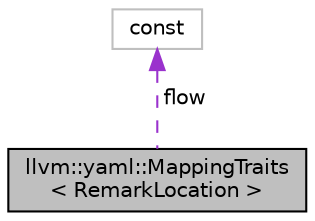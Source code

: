 digraph "llvm::yaml::MappingTraits&lt; RemarkLocation &gt;"
{
 // LATEX_PDF_SIZE
  bgcolor="transparent";
  edge [fontname="Helvetica",fontsize="10",labelfontname="Helvetica",labelfontsize="10"];
  node [fontname="Helvetica",fontsize="10",shape=record];
  Node1 [label="llvm::yaml::MappingTraits\l\< RemarkLocation \>",height=0.2,width=0.4,color="black", fillcolor="grey75", style="filled", fontcolor="black",tooltip=" "];
  Node2 -> Node1 [dir="back",color="darkorchid3",fontsize="10",style="dashed",label=" flow" ,fontname="Helvetica"];
  Node2 [label="const",height=0.2,width=0.4,color="grey75",tooltip=" "];
}

